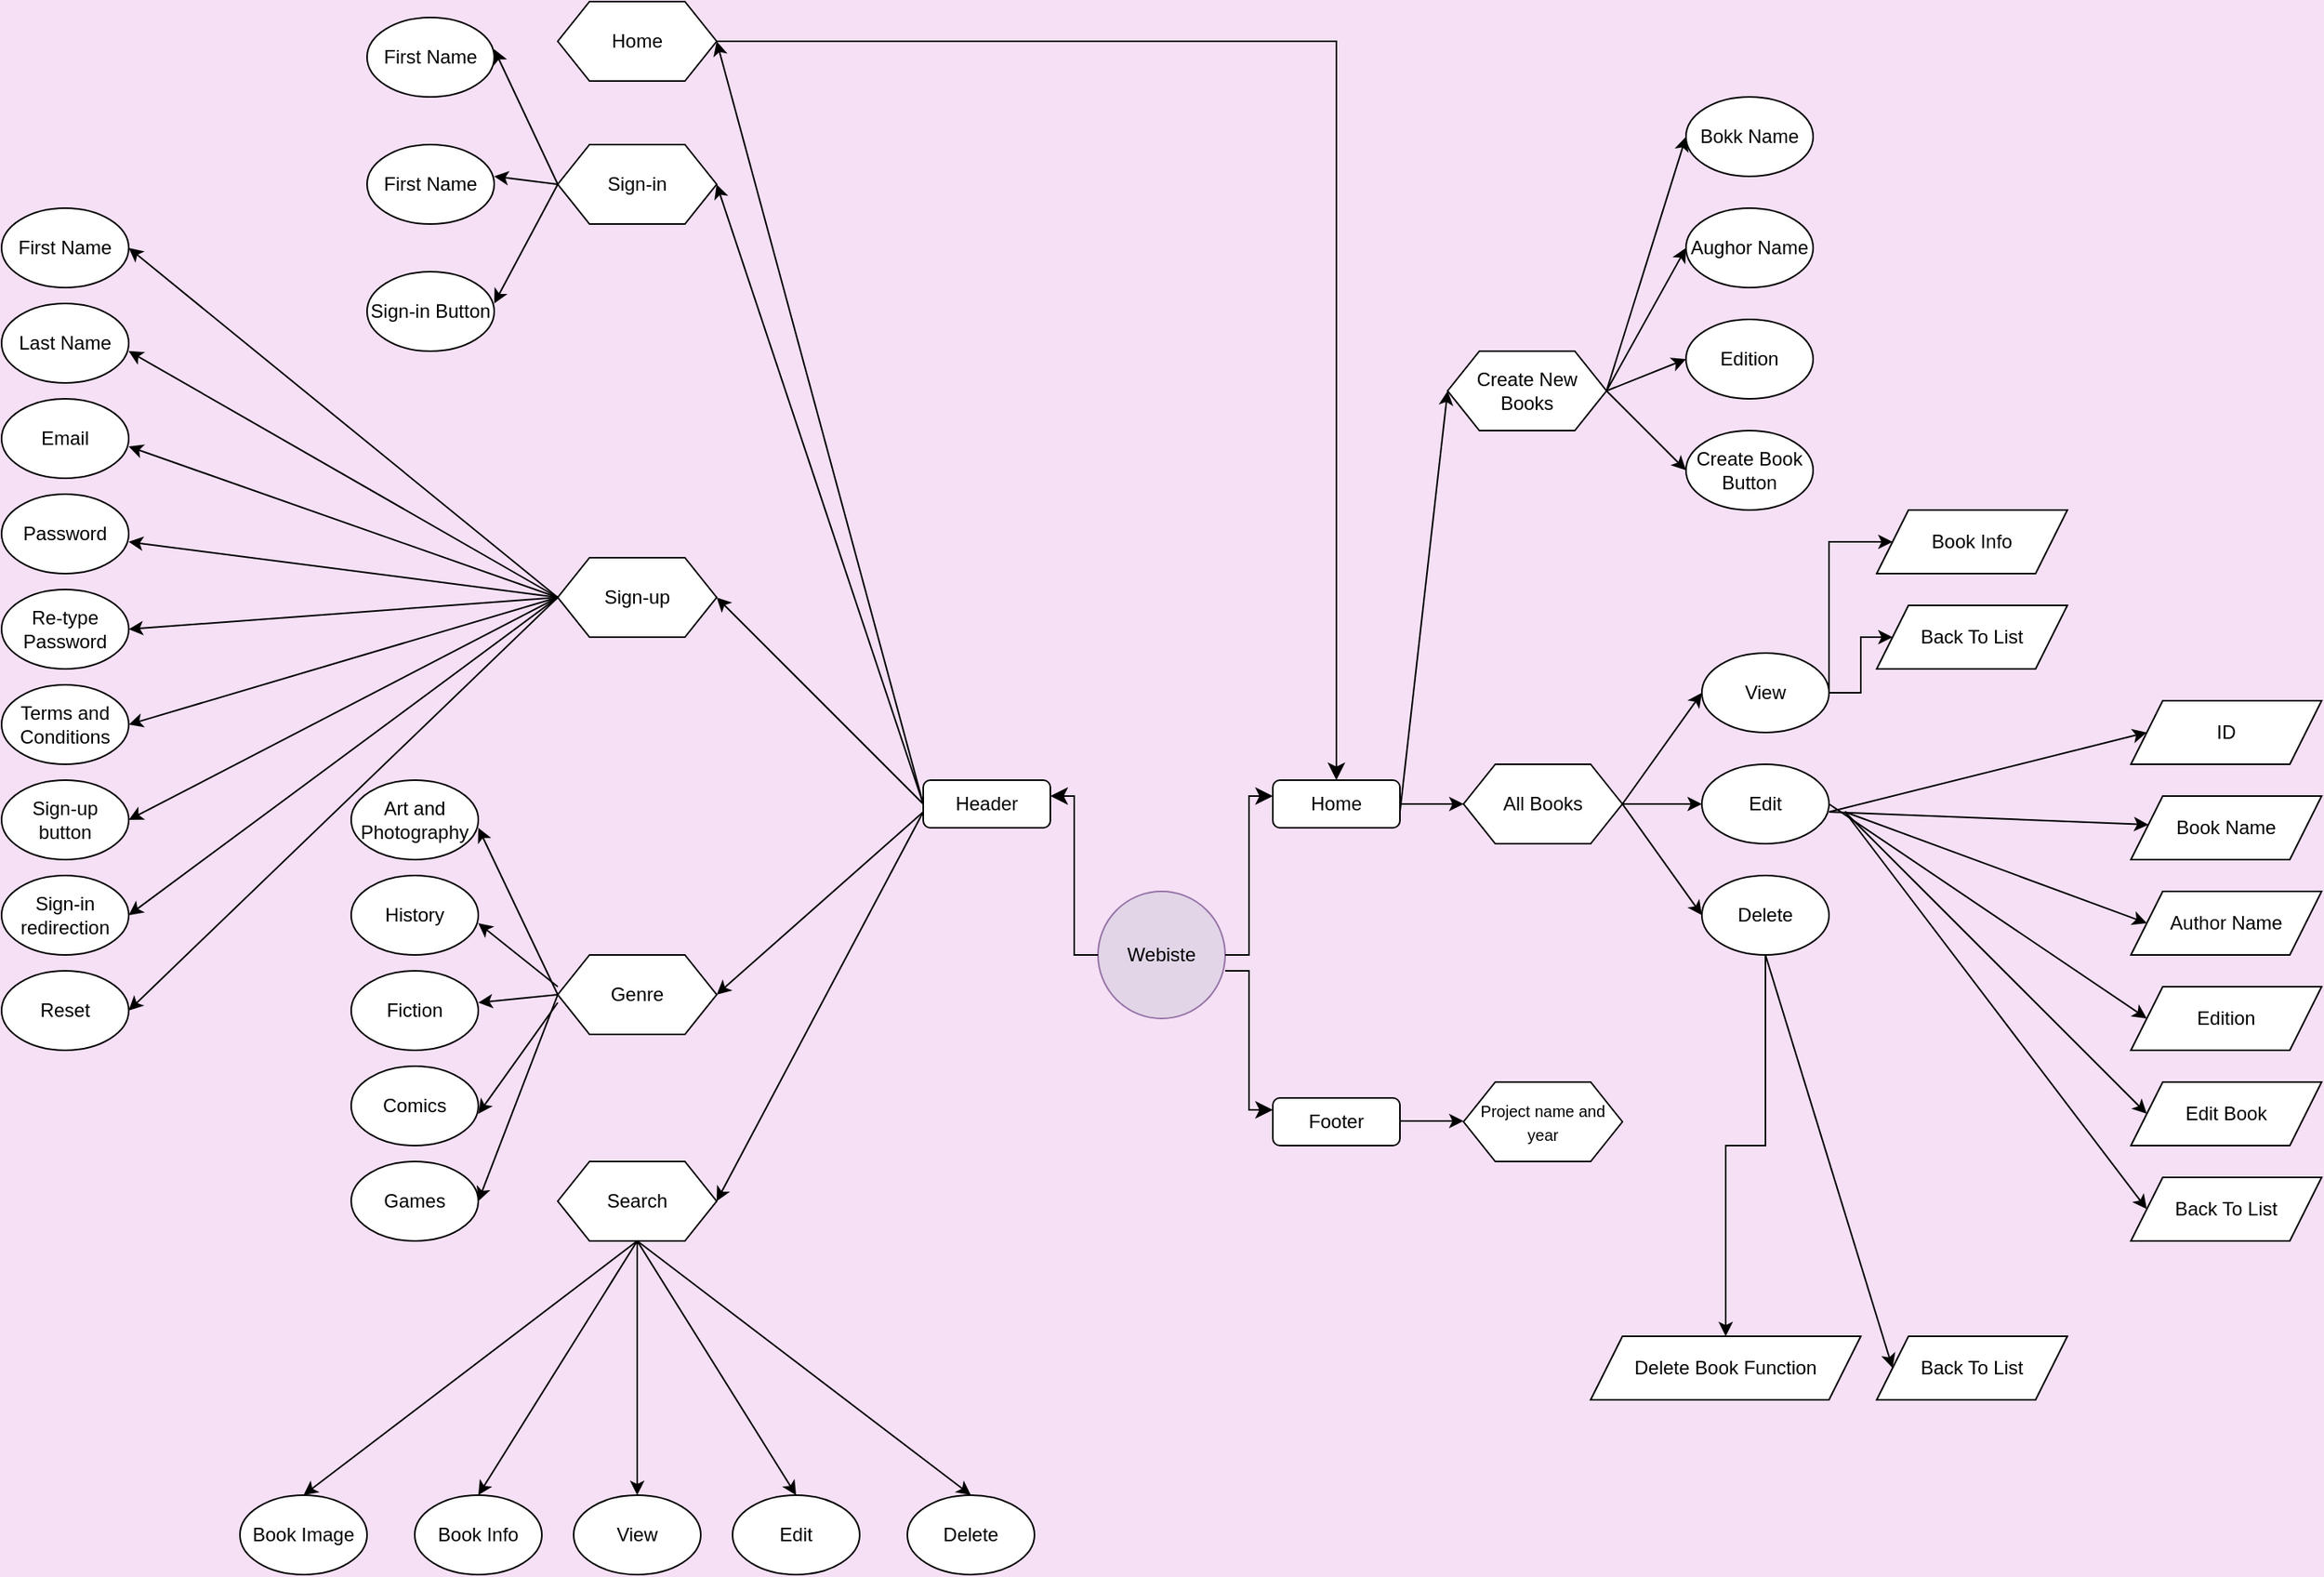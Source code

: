 <mxfile version="21.2.8" type="device">
  <diagram name="Page-1" id="mjo8pOZQO7tHGXH2JL3N">
    <mxGraphModel dx="2205" dy="2260" grid="1" gridSize="10" guides="1" tooltips="1" connect="1" arrows="1" fold="1" page="1" pageScale="1" pageWidth="1169" pageHeight="1654" background="#F5E0F5" math="0" shadow="0">
      <root>
        <mxCell id="0" />
        <mxCell id="1" parent="0" />
        <mxCell id="y39kKQjTk7_2rvZ30SJY-1" value="Webiste" style="ellipse;whiteSpace=wrap;html=1;aspect=fixed;fillColor=#e1d5e7;strokeColor=#9673a6;" parent="1" vertex="1">
          <mxGeometry x="500" y="270" width="80" height="80" as="geometry" />
        </mxCell>
        <mxCell id="y39kKQjTk7_2rvZ30SJY-2" value="Home" style="rounded=1;whiteSpace=wrap;html=1;" parent="1" vertex="1">
          <mxGeometry x="610" y="200" width="80" height="30" as="geometry" />
        </mxCell>
        <mxCell id="y39kKQjTk7_2rvZ30SJY-3" value="Header" style="rounded=1;whiteSpace=wrap;html=1;" parent="1" vertex="1">
          <mxGeometry x="390" y="200" width="80" height="30" as="geometry" />
        </mxCell>
        <mxCell id="y39kKQjTk7_2rvZ30SJY-4" value="Home" style="shape=hexagon;perimeter=hexagonPerimeter2;whiteSpace=wrap;html=1;fixedSize=1;" parent="1" vertex="1">
          <mxGeometry x="160" y="-290" width="100" height="50" as="geometry" />
        </mxCell>
        <mxCell id="y39kKQjTk7_2rvZ30SJY-5" value="Sign-up" style="shape=hexagon;perimeter=hexagonPerimeter2;whiteSpace=wrap;html=1;fixedSize=1;" parent="1" vertex="1">
          <mxGeometry x="160" y="60" width="100" height="50" as="geometry" />
        </mxCell>
        <mxCell id="y39kKQjTk7_2rvZ30SJY-6" value="Sign-in" style="shape=hexagon;perimeter=hexagonPerimeter2;whiteSpace=wrap;html=1;fixedSize=1;" parent="1" vertex="1">
          <mxGeometry x="160" y="-200" width="100" height="50" as="geometry" />
        </mxCell>
        <mxCell id="y39kKQjTk7_2rvZ30SJY-7" value="Genre" style="shape=hexagon;perimeter=hexagonPerimeter2;whiteSpace=wrap;html=1;fixedSize=1;" parent="1" vertex="1">
          <mxGeometry x="160" y="310" width="100" height="50" as="geometry" />
        </mxCell>
        <mxCell id="y39kKQjTk7_2rvZ30SJY-8" value="Art and Photography" style="ellipse;whiteSpace=wrap;html=1;" parent="1" vertex="1">
          <mxGeometry x="30" y="200" width="80" height="50" as="geometry" />
        </mxCell>
        <mxCell id="y39kKQjTk7_2rvZ30SJY-9" value="History" style="ellipse;whiteSpace=wrap;html=1;" parent="1" vertex="1">
          <mxGeometry x="30" y="260" width="80" height="50" as="geometry" />
        </mxCell>
        <mxCell id="y39kKQjTk7_2rvZ30SJY-10" value="Fiction" style="ellipse;whiteSpace=wrap;html=1;" parent="1" vertex="1">
          <mxGeometry x="30" y="320" width="80" height="50" as="geometry" />
        </mxCell>
        <mxCell id="y39kKQjTk7_2rvZ30SJY-11" value="Comics" style="ellipse;whiteSpace=wrap;html=1;" parent="1" vertex="1">
          <mxGeometry x="30" y="380" width="80" height="50" as="geometry" />
        </mxCell>
        <mxCell id="y39kKQjTk7_2rvZ30SJY-12" value="Games" style="ellipse;whiteSpace=wrap;html=1;" parent="1" vertex="1">
          <mxGeometry x="30" y="440" width="80" height="50" as="geometry" />
        </mxCell>
        <mxCell id="y39kKQjTk7_2rvZ30SJY-20" value="Search" style="shape=hexagon;perimeter=hexagonPerimeter2;whiteSpace=wrap;html=1;fixedSize=1;" parent="1" vertex="1">
          <mxGeometry x="160" y="440" width="100" height="50" as="geometry" />
        </mxCell>
        <mxCell id="y39kKQjTk7_2rvZ30SJY-21" value="" style="endArrow=classic;html=1;rounded=0;entryX=1;entryY=0.5;entryDx=0;entryDy=0;exitX=0;exitY=0.5;exitDx=0;exitDy=0;" parent="1" source="y39kKQjTk7_2rvZ30SJY-3" target="y39kKQjTk7_2rvZ30SJY-4" edge="1">
          <mxGeometry width="50" height="50" relative="1" as="geometry">
            <mxPoint x="390" y="200" as="sourcePoint" />
            <mxPoint x="340" y="120" as="targetPoint" />
          </mxGeometry>
        </mxCell>
        <mxCell id="y39kKQjTk7_2rvZ30SJY-22" value="" style="endArrow=classic;html=1;rounded=0;entryX=1;entryY=0.5;entryDx=0;entryDy=0;exitX=0;exitY=0.5;exitDx=0;exitDy=0;" parent="1" source="y39kKQjTk7_2rvZ30SJY-3" target="y39kKQjTk7_2rvZ30SJY-5" edge="1">
          <mxGeometry width="50" height="50" relative="1" as="geometry">
            <mxPoint x="360" y="260" as="sourcePoint" />
            <mxPoint x="410" y="210" as="targetPoint" />
          </mxGeometry>
        </mxCell>
        <mxCell id="y39kKQjTk7_2rvZ30SJY-23" value="" style="endArrow=classic;html=1;rounded=0;entryX=1;entryY=0.5;entryDx=0;entryDy=0;exitX=0;exitY=0.5;exitDx=0;exitDy=0;" parent="1" source="y39kKQjTk7_2rvZ30SJY-3" target="y39kKQjTk7_2rvZ30SJY-6" edge="1">
          <mxGeometry width="50" height="50" relative="1" as="geometry">
            <mxPoint x="360" y="260" as="sourcePoint" />
            <mxPoint x="410" y="210" as="targetPoint" />
          </mxGeometry>
        </mxCell>
        <mxCell id="y39kKQjTk7_2rvZ30SJY-24" value="" style="endArrow=classic;html=1;rounded=0;entryX=1;entryY=0.5;entryDx=0;entryDy=0;" parent="1" target="y39kKQjTk7_2rvZ30SJY-7" edge="1">
          <mxGeometry width="50" height="50" relative="1" as="geometry">
            <mxPoint x="390" y="220" as="sourcePoint" />
            <mxPoint x="410" y="210" as="targetPoint" />
          </mxGeometry>
        </mxCell>
        <mxCell id="y39kKQjTk7_2rvZ30SJY-25" value="" style="endArrow=classic;html=1;rounded=0;entryX=1;entryY=0.5;entryDx=0;entryDy=0;" parent="1" target="y39kKQjTk7_2rvZ30SJY-20" edge="1">
          <mxGeometry width="50" height="50" relative="1" as="geometry">
            <mxPoint x="390" y="220" as="sourcePoint" />
            <mxPoint x="410" y="210" as="targetPoint" />
          </mxGeometry>
        </mxCell>
        <mxCell id="y39kKQjTk7_2rvZ30SJY-27" value="" style="edgeStyle=elbowEdgeStyle;elbow=horizontal;endArrow=classic;html=1;curved=0;rounded=0;endSize=8;startSize=8;exitX=1;exitY=0.5;exitDx=0;exitDy=0;" parent="1" source="y39kKQjTk7_2rvZ30SJY-1" edge="1">
          <mxGeometry width="50" height="50" relative="1" as="geometry">
            <mxPoint x="560" y="260" as="sourcePoint" />
            <mxPoint x="610" y="210" as="targetPoint" />
          </mxGeometry>
        </mxCell>
        <mxCell id="y39kKQjTk7_2rvZ30SJY-28" value="" style="edgeStyle=elbowEdgeStyle;elbow=horizontal;endArrow=classic;html=1;curved=0;rounded=0;endSize=8;startSize=8;exitX=0;exitY=0.5;exitDx=0;exitDy=0;" parent="1" source="y39kKQjTk7_2rvZ30SJY-1" edge="1">
          <mxGeometry width="50" height="50" relative="1" as="geometry">
            <mxPoint x="430" y="310" as="sourcePoint" />
            <mxPoint x="470" y="210" as="targetPoint" />
          </mxGeometry>
        </mxCell>
        <mxCell id="y39kKQjTk7_2rvZ30SJY-29" value="All Books" style="shape=hexagon;perimeter=hexagonPerimeter2;whiteSpace=wrap;html=1;fixedSize=1;" parent="1" vertex="1">
          <mxGeometry x="730" y="190" width="100" height="50" as="geometry" />
        </mxCell>
        <mxCell id="y39kKQjTk7_2rvZ30SJY-108" style="edgeStyle=orthogonalEdgeStyle;rounded=0;orthogonalLoop=1;jettySize=auto;html=1;entryX=0;entryY=0.5;entryDx=0;entryDy=0;" parent="1" target="y39kKQjTk7_2rvZ30SJY-104" edge="1">
          <mxGeometry relative="1" as="geometry">
            <mxPoint x="960" y="145" as="sourcePoint" />
            <Array as="points">
              <mxPoint x="960" y="50" />
            </Array>
          </mxGeometry>
        </mxCell>
        <mxCell id="y39kKQjTk7_2rvZ30SJY-110" style="edgeStyle=orthogonalEdgeStyle;rounded=0;orthogonalLoop=1;jettySize=auto;html=1;entryX=0;entryY=0.5;entryDx=0;entryDy=0;" parent="1" source="y39kKQjTk7_2rvZ30SJY-30" target="y39kKQjTk7_2rvZ30SJY-105" edge="1">
          <mxGeometry relative="1" as="geometry" />
        </mxCell>
        <mxCell id="y39kKQjTk7_2rvZ30SJY-30" value="View" style="ellipse;whiteSpace=wrap;html=1;" parent="1" vertex="1">
          <mxGeometry x="880" y="120" width="80" height="50" as="geometry" />
        </mxCell>
        <mxCell id="y39kKQjTk7_2rvZ30SJY-132" style="edgeStyle=orthogonalEdgeStyle;rounded=0;orthogonalLoop=1;jettySize=auto;html=1;entryX=0.5;entryY=0;entryDx=0;entryDy=0;" parent="1" source="y39kKQjTk7_2rvZ30SJY-31" target="y39kKQjTk7_2rvZ30SJY-133" edge="1">
          <mxGeometry relative="1" as="geometry">
            <mxPoint x="920.0" y="530" as="targetPoint" />
          </mxGeometry>
        </mxCell>
        <mxCell id="y39kKQjTk7_2rvZ30SJY-31" value="Delete" style="ellipse;whiteSpace=wrap;html=1;" parent="1" vertex="1">
          <mxGeometry x="880" y="260" width="80" height="50" as="geometry" />
        </mxCell>
        <mxCell id="y39kKQjTk7_2rvZ30SJY-32" value="Edit" style="ellipse;whiteSpace=wrap;html=1;" parent="1" vertex="1">
          <mxGeometry x="880" y="190" width="80" height="50" as="geometry" />
        </mxCell>
        <mxCell id="y39kKQjTk7_2rvZ30SJY-33" value="" style="endArrow=classic;html=1;rounded=0;exitX=1;exitY=0.5;exitDx=0;exitDy=0;entryX=0;entryY=0.5;entryDx=0;entryDy=0;" parent="1" source="y39kKQjTk7_2rvZ30SJY-2" target="y39kKQjTk7_2rvZ30SJY-29" edge="1">
          <mxGeometry width="50" height="50" relative="1" as="geometry">
            <mxPoint x="660" y="260" as="sourcePoint" />
            <mxPoint x="710" y="210" as="targetPoint" />
          </mxGeometry>
        </mxCell>
        <mxCell id="y39kKQjTk7_2rvZ30SJY-37" value="Footer" style="rounded=1;whiteSpace=wrap;html=1;" parent="1" vertex="1">
          <mxGeometry x="610" y="400" width="80" height="30" as="geometry" />
        </mxCell>
        <mxCell id="y39kKQjTk7_2rvZ30SJY-38" value="" style="edgeStyle=elbowEdgeStyle;elbow=horizontal;endArrow=classic;html=1;curved=0;rounded=0;endSize=8;startSize=8;entryX=0;entryY=0.25;entryDx=0;entryDy=0;" parent="1" target="y39kKQjTk7_2rvZ30SJY-37" edge="1">
          <mxGeometry width="50" height="50" relative="1" as="geometry">
            <mxPoint x="580" y="320" as="sourcePoint" />
            <mxPoint x="630" y="270" as="targetPoint" />
          </mxGeometry>
        </mxCell>
        <mxCell id="y39kKQjTk7_2rvZ30SJY-39" value="&lt;font style=&quot;font-size: 10px;&quot;&gt;Project name and year&lt;/font&gt;" style="shape=hexagon;perimeter=hexagonPerimeter2;whiteSpace=wrap;html=1;fixedSize=1;" parent="1" vertex="1">
          <mxGeometry x="730" y="390" width="100" height="50" as="geometry" />
        </mxCell>
        <mxCell id="y39kKQjTk7_2rvZ30SJY-40" value="" style="endArrow=classic;html=1;rounded=0;exitX=1;exitY=0.5;exitDx=0;exitDy=0;entryX=0;entryY=0.5;entryDx=0;entryDy=0;" parent="1" edge="1">
          <mxGeometry width="50" height="50" relative="1" as="geometry">
            <mxPoint x="690" y="414.5" as="sourcePoint" />
            <mxPoint x="730" y="414.5" as="targetPoint" />
          </mxGeometry>
        </mxCell>
        <mxCell id="y39kKQjTk7_2rvZ30SJY-41" value="Email" style="ellipse;whiteSpace=wrap;html=1;" parent="1" vertex="1">
          <mxGeometry x="-190" y="-40" width="80" height="50" as="geometry" />
        </mxCell>
        <mxCell id="y39kKQjTk7_2rvZ30SJY-42" value="Password" style="ellipse;whiteSpace=wrap;html=1;" parent="1" vertex="1">
          <mxGeometry x="-190" y="20" width="80" height="50" as="geometry" />
        </mxCell>
        <mxCell id="y39kKQjTk7_2rvZ30SJY-43" value="Re-type Password" style="ellipse;whiteSpace=wrap;html=1;" parent="1" vertex="1">
          <mxGeometry x="-190" y="80" width="80" height="50" as="geometry" />
        </mxCell>
        <mxCell id="y39kKQjTk7_2rvZ30SJY-44" value="Terms and Conditions" style="ellipse;whiteSpace=wrap;html=1;" parent="1" vertex="1">
          <mxGeometry x="-190" y="140" width="80" height="50" as="geometry" />
        </mxCell>
        <mxCell id="y39kKQjTk7_2rvZ30SJY-45" value="Sign-up button" style="ellipse;whiteSpace=wrap;html=1;" parent="1" vertex="1">
          <mxGeometry x="-190" y="200" width="80" height="50" as="geometry" />
        </mxCell>
        <mxCell id="y39kKQjTk7_2rvZ30SJY-46" value="Sign-in redirection" style="ellipse;whiteSpace=wrap;html=1;" parent="1" vertex="1">
          <mxGeometry x="-190" y="260" width="80" height="50" as="geometry" />
        </mxCell>
        <mxCell id="y39kKQjTk7_2rvZ30SJY-47" value="Last Name" style="ellipse;whiteSpace=wrap;html=1;" parent="1" vertex="1">
          <mxGeometry x="-190" y="-100" width="80" height="50" as="geometry" />
        </mxCell>
        <mxCell id="y39kKQjTk7_2rvZ30SJY-48" value="First Name" style="ellipse;whiteSpace=wrap;html=1;" parent="1" vertex="1">
          <mxGeometry x="-190" y="-160" width="80" height="50" as="geometry" />
        </mxCell>
        <mxCell id="y39kKQjTk7_2rvZ30SJY-49" value="Reset" style="ellipse;whiteSpace=wrap;html=1;" parent="1" vertex="1">
          <mxGeometry x="-190" y="320" width="80" height="50" as="geometry" />
        </mxCell>
        <mxCell id="y39kKQjTk7_2rvZ30SJY-51" value="" style="edgeStyle=segmentEdgeStyle;endArrow=classic;html=1;curved=0;rounded=0;endSize=8;startSize=8;entryX=0.5;entryY=0;entryDx=0;entryDy=0;exitX=1;exitY=0.5;exitDx=0;exitDy=0;" parent="1" source="y39kKQjTk7_2rvZ30SJY-4" target="y39kKQjTk7_2rvZ30SJY-2" edge="1">
          <mxGeometry width="50" height="50" relative="1" as="geometry">
            <mxPoint x="290" y="-265" as="sourcePoint" />
            <mxPoint x="470" y="80" as="targetPoint" />
          </mxGeometry>
        </mxCell>
        <mxCell id="y39kKQjTk7_2rvZ30SJY-52" value="First Name" style="ellipse;whiteSpace=wrap;html=1;" parent="1" vertex="1">
          <mxGeometry x="40" y="-280" width="80" height="50" as="geometry" />
        </mxCell>
        <mxCell id="y39kKQjTk7_2rvZ30SJY-53" value="First Name" style="ellipse;whiteSpace=wrap;html=1;" parent="1" vertex="1">
          <mxGeometry x="40" y="-200" width="80" height="50" as="geometry" />
        </mxCell>
        <mxCell id="y39kKQjTk7_2rvZ30SJY-54" value="Sign-in Button" style="ellipse;whiteSpace=wrap;html=1;" parent="1" vertex="1">
          <mxGeometry x="40" y="-120" width="80" height="50" as="geometry" />
        </mxCell>
        <mxCell id="y39kKQjTk7_2rvZ30SJY-55" value="" style="endArrow=classic;html=1;rounded=0;exitX=0;exitY=0.5;exitDx=0;exitDy=0;" parent="1" source="y39kKQjTk7_2rvZ30SJY-6" edge="1">
          <mxGeometry width="50" height="50" relative="1" as="geometry">
            <mxPoint x="200" y="-210" as="sourcePoint" />
            <mxPoint x="120" y="-260" as="targetPoint" />
          </mxGeometry>
        </mxCell>
        <mxCell id="y39kKQjTk7_2rvZ30SJY-57" value="" style="endArrow=classic;html=1;rounded=0;exitX=0;exitY=0.5;exitDx=0;exitDy=0;" parent="1" source="y39kKQjTk7_2rvZ30SJY-6" edge="1">
          <mxGeometry width="50" height="50" relative="1" as="geometry">
            <mxPoint x="220" y="-110" as="sourcePoint" />
            <mxPoint x="120" y="-180" as="targetPoint" />
          </mxGeometry>
        </mxCell>
        <mxCell id="y39kKQjTk7_2rvZ30SJY-58" value="" style="endArrow=classic;html=1;rounded=0;exitX=0;exitY=0.5;exitDx=0;exitDy=0;" parent="1" source="y39kKQjTk7_2rvZ30SJY-6" edge="1">
          <mxGeometry width="50" height="50" relative="1" as="geometry">
            <mxPoint x="190" y="-40" as="sourcePoint" />
            <mxPoint x="120" y="-100" as="targetPoint" />
          </mxGeometry>
        </mxCell>
        <mxCell id="y39kKQjTk7_2rvZ30SJY-59" value="" style="endArrow=classic;html=1;rounded=0;exitX=0;exitY=0.5;exitDx=0;exitDy=0;" parent="1" source="y39kKQjTk7_2rvZ30SJY-7" edge="1">
          <mxGeometry width="50" height="50" relative="1" as="geometry">
            <mxPoint x="310" y="290" as="sourcePoint" />
            <mxPoint x="110" y="230" as="targetPoint" />
          </mxGeometry>
        </mxCell>
        <mxCell id="y39kKQjTk7_2rvZ30SJY-60" value="" style="endArrow=classic;html=1;rounded=0;" parent="1" edge="1">
          <mxGeometry width="50" height="50" relative="1" as="geometry">
            <mxPoint x="160" y="330" as="sourcePoint" />
            <mxPoint x="110" y="290" as="targetPoint" />
          </mxGeometry>
        </mxCell>
        <mxCell id="y39kKQjTk7_2rvZ30SJY-61" value="" style="endArrow=classic;html=1;rounded=0;exitX=0;exitY=0.5;exitDx=0;exitDy=0;" parent="1" source="y39kKQjTk7_2rvZ30SJY-7" edge="1">
          <mxGeometry width="50" height="50" relative="1" as="geometry">
            <mxPoint x="180" y="390" as="sourcePoint" />
            <mxPoint x="110" y="340" as="targetPoint" />
          </mxGeometry>
        </mxCell>
        <mxCell id="y39kKQjTk7_2rvZ30SJY-62" value="" style="endArrow=classic;html=1;rounded=0;" parent="1" edge="1">
          <mxGeometry width="50" height="50" relative="1" as="geometry">
            <mxPoint x="160" y="340" as="sourcePoint" />
            <mxPoint x="110" y="410" as="targetPoint" />
          </mxGeometry>
        </mxCell>
        <mxCell id="y39kKQjTk7_2rvZ30SJY-63" value="" style="endArrow=classic;html=1;rounded=0;entryX=1;entryY=0.5;entryDx=0;entryDy=0;exitX=0;exitY=0.5;exitDx=0;exitDy=0;" parent="1" source="y39kKQjTk7_2rvZ30SJY-7" target="y39kKQjTk7_2rvZ30SJY-12" edge="1">
          <mxGeometry width="50" height="50" relative="1" as="geometry">
            <mxPoint x="160" y="320" as="sourcePoint" />
            <mxPoint x="110" y="480" as="targetPoint" />
          </mxGeometry>
        </mxCell>
        <mxCell id="y39kKQjTk7_2rvZ30SJY-64" value="" style="endArrow=classic;html=1;rounded=0;exitX=0;exitY=0.5;exitDx=0;exitDy=0;entryX=1;entryY=0.5;entryDx=0;entryDy=0;" parent="1" source="y39kKQjTk7_2rvZ30SJY-5" target="y39kKQjTk7_2rvZ30SJY-48" edge="1">
          <mxGeometry width="50" height="50" relative="1" as="geometry">
            <mxPoint x="-20" y="-90" as="sourcePoint" />
            <mxPoint x="-100" y="-130" as="targetPoint" />
          </mxGeometry>
        </mxCell>
        <mxCell id="y39kKQjTk7_2rvZ30SJY-65" value="" style="endArrow=classic;html=1;rounded=0;exitX=0;exitY=0.5;exitDx=0;exitDy=0;" parent="1" source="y39kKQjTk7_2rvZ30SJY-5" edge="1">
          <mxGeometry width="50" height="50" relative="1" as="geometry">
            <mxPoint x="-10" y="100" as="sourcePoint" />
            <mxPoint x="-110" y="-70" as="targetPoint" />
          </mxGeometry>
        </mxCell>
        <mxCell id="y39kKQjTk7_2rvZ30SJY-66" value="" style="endArrow=classic;html=1;rounded=0;exitX=0;exitY=0.5;exitDx=0;exitDy=0;" parent="1" source="y39kKQjTk7_2rvZ30SJY-5" edge="1">
          <mxGeometry width="50" height="50" relative="1" as="geometry">
            <mxPoint x="150" y="-50" as="sourcePoint" />
            <mxPoint x="-110" y="-10" as="targetPoint" />
          </mxGeometry>
        </mxCell>
        <mxCell id="y39kKQjTk7_2rvZ30SJY-67" value="" style="endArrow=classic;html=1;rounded=0;exitX=0;exitY=0.5;exitDx=0;exitDy=0;" parent="1" source="y39kKQjTk7_2rvZ30SJY-5" edge="1">
          <mxGeometry width="50" height="50" relative="1" as="geometry">
            <mxPoint x="50" y="80" as="sourcePoint" />
            <mxPoint x="-110" y="50" as="targetPoint" />
          </mxGeometry>
        </mxCell>
        <mxCell id="y39kKQjTk7_2rvZ30SJY-68" value="" style="endArrow=classic;html=1;rounded=0;entryX=1;entryY=0.5;entryDx=0;entryDy=0;exitX=0;exitY=0.5;exitDx=0;exitDy=0;" parent="1" source="y39kKQjTk7_2rvZ30SJY-5" target="y39kKQjTk7_2rvZ30SJY-43" edge="1">
          <mxGeometry width="50" height="50" relative="1" as="geometry">
            <mxPoint x="50" y="90" as="sourcePoint" />
            <mxPoint x="470" y="80" as="targetPoint" />
          </mxGeometry>
        </mxCell>
        <mxCell id="y39kKQjTk7_2rvZ30SJY-70" value="" style="endArrow=classic;html=1;rounded=0;entryX=1;entryY=0.5;entryDx=0;entryDy=0;exitX=0;exitY=0.5;exitDx=0;exitDy=0;" parent="1" source="y39kKQjTk7_2rvZ30SJY-5" target="y39kKQjTk7_2rvZ30SJY-45" edge="1">
          <mxGeometry width="50" height="50" relative="1" as="geometry">
            <mxPoint x="-10" y="100" as="sourcePoint" />
            <mxPoint x="470" y="80" as="targetPoint" />
          </mxGeometry>
        </mxCell>
        <mxCell id="y39kKQjTk7_2rvZ30SJY-71" value="" style="endArrow=classic;html=1;rounded=0;entryX=1;entryY=0.5;entryDx=0;entryDy=0;exitX=0;exitY=0.5;exitDx=0;exitDy=0;" parent="1" source="y39kKQjTk7_2rvZ30SJY-5" target="y39kKQjTk7_2rvZ30SJY-46" edge="1">
          <mxGeometry width="50" height="50" relative="1" as="geometry">
            <mxPoint x="-10" y="100" as="sourcePoint" />
            <mxPoint x="470" y="80" as="targetPoint" />
          </mxGeometry>
        </mxCell>
        <mxCell id="y39kKQjTk7_2rvZ30SJY-72" value="" style="endArrow=classic;html=1;rounded=0;entryX=1;entryY=0.5;entryDx=0;entryDy=0;exitX=0;exitY=0.5;exitDx=0;exitDy=0;" parent="1" source="y39kKQjTk7_2rvZ30SJY-5" target="y39kKQjTk7_2rvZ30SJY-49" edge="1">
          <mxGeometry width="50" height="50" relative="1" as="geometry">
            <mxPoint x="420" y="130" as="sourcePoint" />
            <mxPoint x="470" y="80" as="targetPoint" />
          </mxGeometry>
        </mxCell>
        <mxCell id="y39kKQjTk7_2rvZ30SJY-73" value="" style="endArrow=classic;html=1;rounded=0;entryX=0;entryY=0.5;entryDx=0;entryDy=0;exitX=1;exitY=0.5;exitDx=0;exitDy=0;" parent="1" source="y39kKQjTk7_2rvZ30SJY-29" target="y39kKQjTk7_2rvZ30SJY-30" edge="1">
          <mxGeometry width="50" height="50" relative="1" as="geometry">
            <mxPoint x="420" y="130" as="sourcePoint" />
            <mxPoint x="470" y="80" as="targetPoint" />
          </mxGeometry>
        </mxCell>
        <mxCell id="y39kKQjTk7_2rvZ30SJY-74" value="" style="endArrow=classic;html=1;rounded=0;exitX=1;exitY=0.5;exitDx=0;exitDy=0;" parent="1" source="y39kKQjTk7_2rvZ30SJY-29" target="y39kKQjTk7_2rvZ30SJY-32" edge="1">
          <mxGeometry width="50" height="50" relative="1" as="geometry">
            <mxPoint x="420" y="130" as="sourcePoint" />
            <mxPoint x="470" y="80" as="targetPoint" />
          </mxGeometry>
        </mxCell>
        <mxCell id="y39kKQjTk7_2rvZ30SJY-75" value="" style="endArrow=classic;html=1;rounded=0;entryX=0;entryY=0.5;entryDx=0;entryDy=0;exitX=1;exitY=0.5;exitDx=0;exitDy=0;" parent="1" source="y39kKQjTk7_2rvZ30SJY-29" target="y39kKQjTk7_2rvZ30SJY-31" edge="1">
          <mxGeometry width="50" height="50" relative="1" as="geometry">
            <mxPoint x="420" y="130" as="sourcePoint" />
            <mxPoint x="470" y="80" as="targetPoint" />
          </mxGeometry>
        </mxCell>
        <mxCell id="y39kKQjTk7_2rvZ30SJY-76" value="Delete" style="ellipse;whiteSpace=wrap;html=1;" parent="1" vertex="1">
          <mxGeometry x="380" y="650" width="80" height="50" as="geometry" />
        </mxCell>
        <mxCell id="y39kKQjTk7_2rvZ30SJY-77" value="Edit" style="ellipse;whiteSpace=wrap;html=1;" parent="1" vertex="1">
          <mxGeometry x="270" y="650" width="80" height="50" as="geometry" />
        </mxCell>
        <mxCell id="y39kKQjTk7_2rvZ30SJY-78" value="View" style="ellipse;whiteSpace=wrap;html=1;" parent="1" vertex="1">
          <mxGeometry x="170" y="650" width="80" height="50" as="geometry" />
        </mxCell>
        <mxCell id="y39kKQjTk7_2rvZ30SJY-79" value="Book Info" style="ellipse;whiteSpace=wrap;html=1;" parent="1" vertex="1">
          <mxGeometry x="70" y="650" width="80" height="50" as="geometry" />
        </mxCell>
        <mxCell id="y39kKQjTk7_2rvZ30SJY-80" value="Book Image" style="ellipse;whiteSpace=wrap;html=1;" parent="1" vertex="1">
          <mxGeometry x="-40" y="650" width="80" height="50" as="geometry" />
        </mxCell>
        <mxCell id="y39kKQjTk7_2rvZ30SJY-84" value="" style="endArrow=classic;html=1;rounded=0;exitX=0.5;exitY=1;exitDx=0;exitDy=0;entryX=0.5;entryY=0;entryDx=0;entryDy=0;" parent="1" source="y39kKQjTk7_2rvZ30SJY-20" target="y39kKQjTk7_2rvZ30SJY-76" edge="1">
          <mxGeometry width="50" height="50" relative="1" as="geometry">
            <mxPoint x="420" y="700" as="sourcePoint" />
            <mxPoint x="470" y="650" as="targetPoint" />
          </mxGeometry>
        </mxCell>
        <mxCell id="y39kKQjTk7_2rvZ30SJY-85" value="" style="endArrow=classic;html=1;rounded=0;entryX=0.5;entryY=0;entryDx=0;entryDy=0;" parent="1" target="y39kKQjTk7_2rvZ30SJY-77" edge="1">
          <mxGeometry width="50" height="50" relative="1" as="geometry">
            <mxPoint x="210" y="490" as="sourcePoint" />
            <mxPoint x="470" y="650" as="targetPoint" />
          </mxGeometry>
        </mxCell>
        <mxCell id="y39kKQjTk7_2rvZ30SJY-86" value="" style="endArrow=classic;html=1;rounded=0;entryX=0.5;entryY=0;entryDx=0;entryDy=0;" parent="1" target="y39kKQjTk7_2rvZ30SJY-78" edge="1">
          <mxGeometry width="50" height="50" relative="1" as="geometry">
            <mxPoint x="210" y="490" as="sourcePoint" />
            <mxPoint x="470" y="650" as="targetPoint" />
          </mxGeometry>
        </mxCell>
        <mxCell id="y39kKQjTk7_2rvZ30SJY-87" value="" style="endArrow=classic;html=1;rounded=0;exitX=0.5;exitY=1;exitDx=0;exitDy=0;entryX=0.5;entryY=0;entryDx=0;entryDy=0;" parent="1" source="y39kKQjTk7_2rvZ30SJY-20" target="y39kKQjTk7_2rvZ30SJY-79" edge="1">
          <mxGeometry width="50" height="50" relative="1" as="geometry">
            <mxPoint x="420" y="700" as="sourcePoint" />
            <mxPoint x="470" y="650" as="targetPoint" />
          </mxGeometry>
        </mxCell>
        <mxCell id="y39kKQjTk7_2rvZ30SJY-88" value="" style="endArrow=classic;html=1;rounded=0;entryX=0.5;entryY=0;entryDx=0;entryDy=0;" parent="1" target="y39kKQjTk7_2rvZ30SJY-80" edge="1">
          <mxGeometry width="50" height="50" relative="1" as="geometry">
            <mxPoint x="210" y="490" as="sourcePoint" />
            <mxPoint x="470" y="650" as="targetPoint" />
          </mxGeometry>
        </mxCell>
        <mxCell id="y39kKQjTk7_2rvZ30SJY-89" value="" style="endArrow=classic;html=1;rounded=0;entryX=1;entryY=0.5;entryDx=0;entryDy=0;" parent="1" target="y39kKQjTk7_2rvZ30SJY-44" edge="1">
          <mxGeometry width="50" height="50" relative="1" as="geometry">
            <mxPoint x="160" y="85" as="sourcePoint" />
            <mxPoint x="420" y="60" as="targetPoint" />
          </mxGeometry>
        </mxCell>
        <mxCell id="y39kKQjTk7_2rvZ30SJY-92" value="Create New Books" style="shape=hexagon;perimeter=hexagonPerimeter2;whiteSpace=wrap;html=1;fixedSize=1;" parent="1" vertex="1">
          <mxGeometry x="720" y="-70" width="100" height="50" as="geometry" />
        </mxCell>
        <mxCell id="y39kKQjTk7_2rvZ30SJY-93" value="" style="endArrow=classic;html=1;rounded=0;entryX=0;entryY=0.5;entryDx=0;entryDy=0;" parent="1" target="y39kKQjTk7_2rvZ30SJY-92" edge="1">
          <mxGeometry width="50" height="50" relative="1" as="geometry">
            <mxPoint x="690" y="220" as="sourcePoint" />
            <mxPoint x="740" y="160" as="targetPoint" />
          </mxGeometry>
        </mxCell>
        <mxCell id="y39kKQjTk7_2rvZ30SJY-95" value="" style="endArrow=classic;html=1;rounded=0;exitX=1;exitY=0.5;exitDx=0;exitDy=0;entryX=0;entryY=0.5;entryDx=0;entryDy=0;" parent="1" source="y39kKQjTk7_2rvZ30SJY-92" target="y39kKQjTk7_2rvZ30SJY-101" edge="1">
          <mxGeometry width="50" height="50" relative="1" as="geometry">
            <mxPoint x="820" y="-40" as="sourcePoint" />
            <mxPoint x="870" y="-90" as="targetPoint" />
          </mxGeometry>
        </mxCell>
        <mxCell id="y39kKQjTk7_2rvZ30SJY-96" value="" style="endArrow=classic;html=1;rounded=0;exitX=1;exitY=0.5;exitDx=0;exitDy=0;entryX=0;entryY=0.5;entryDx=0;entryDy=0;" parent="1" source="y39kKQjTk7_2rvZ30SJY-92" target="y39kKQjTk7_2rvZ30SJY-98" edge="1">
          <mxGeometry width="50" height="50" relative="1" as="geometry">
            <mxPoint x="860" y="-10" as="sourcePoint" />
            <mxPoint x="880" y="-30" as="targetPoint" />
          </mxGeometry>
        </mxCell>
        <mxCell id="y39kKQjTk7_2rvZ30SJY-97" value="" style="endArrow=classic;html=1;rounded=0;exitX=1;exitY=0.5;exitDx=0;exitDy=0;entryX=0;entryY=0.5;entryDx=0;entryDy=0;" parent="1" source="y39kKQjTk7_2rvZ30SJY-92" target="y39kKQjTk7_2rvZ30SJY-99" edge="1">
          <mxGeometry width="50" height="50" relative="1" as="geometry">
            <mxPoint x="830" y="-10" as="sourcePoint" />
            <mxPoint x="880" y="20" as="targetPoint" />
          </mxGeometry>
        </mxCell>
        <mxCell id="y39kKQjTk7_2rvZ30SJY-98" value="Aughor Name" style="ellipse;whiteSpace=wrap;html=1;" parent="1" vertex="1">
          <mxGeometry x="870" y="-160" width="80" height="50" as="geometry" />
        </mxCell>
        <mxCell id="y39kKQjTk7_2rvZ30SJY-99" value="Edition" style="ellipse;whiteSpace=wrap;html=1;" parent="1" vertex="1">
          <mxGeometry x="870" y="-90" width="80" height="50" as="geometry" />
        </mxCell>
        <mxCell id="y39kKQjTk7_2rvZ30SJY-100" value="Create Book Button" style="ellipse;whiteSpace=wrap;html=1;" parent="1" vertex="1">
          <mxGeometry x="870" y="-20" width="80" height="50" as="geometry" />
        </mxCell>
        <mxCell id="y39kKQjTk7_2rvZ30SJY-101" value="Bokk Name" style="ellipse;whiteSpace=wrap;html=1;" parent="1" vertex="1">
          <mxGeometry x="870" y="-230" width="80" height="50" as="geometry" />
        </mxCell>
        <mxCell id="y39kKQjTk7_2rvZ30SJY-102" value="" style="endArrow=classic;html=1;rounded=0;entryX=0;entryY=0.5;entryDx=0;entryDy=0;exitX=1;exitY=0.5;exitDx=0;exitDy=0;" parent="1" source="y39kKQjTk7_2rvZ30SJY-92" target="y39kKQjTk7_2rvZ30SJY-100" edge="1">
          <mxGeometry width="50" height="50" relative="1" as="geometry">
            <mxPoint x="500" y="60" as="sourcePoint" />
            <mxPoint x="550" y="10" as="targetPoint" />
          </mxGeometry>
        </mxCell>
        <mxCell id="y39kKQjTk7_2rvZ30SJY-104" value="Book Info" style="shape=parallelogram;perimeter=parallelogramPerimeter;whiteSpace=wrap;html=1;fixedSize=1;" parent="1" vertex="1">
          <mxGeometry x="990" y="30" width="120" height="40" as="geometry" />
        </mxCell>
        <mxCell id="y39kKQjTk7_2rvZ30SJY-105" value="Back To List" style="shape=parallelogram;perimeter=parallelogramPerimeter;whiteSpace=wrap;html=1;fixedSize=1;" parent="1" vertex="1">
          <mxGeometry x="990" y="90" width="120" height="40" as="geometry" />
        </mxCell>
        <mxCell id="y39kKQjTk7_2rvZ30SJY-111" value="Edition" style="shape=parallelogram;perimeter=parallelogramPerimeter;whiteSpace=wrap;html=1;fixedSize=1;" parent="1" vertex="1">
          <mxGeometry x="1150" y="330" width="120" height="40" as="geometry" />
        </mxCell>
        <mxCell id="y39kKQjTk7_2rvZ30SJY-112" value="Author Name" style="shape=parallelogram;perimeter=parallelogramPerimeter;whiteSpace=wrap;html=1;fixedSize=1;" parent="1" vertex="1">
          <mxGeometry x="1150" y="270" width="120" height="40" as="geometry" />
        </mxCell>
        <mxCell id="y39kKQjTk7_2rvZ30SJY-113" value="Book Name" style="shape=parallelogram;perimeter=parallelogramPerimeter;whiteSpace=wrap;html=1;fixedSize=1;" parent="1" vertex="1">
          <mxGeometry x="1150" y="210" width="120" height="40" as="geometry" />
        </mxCell>
        <mxCell id="y39kKQjTk7_2rvZ30SJY-114" value="Edit Book" style="shape=parallelogram;perimeter=parallelogramPerimeter;whiteSpace=wrap;html=1;fixedSize=1;" parent="1" vertex="1">
          <mxGeometry x="1150" y="390" width="120" height="40" as="geometry" />
        </mxCell>
        <mxCell id="y39kKQjTk7_2rvZ30SJY-115" value="ID" style="shape=parallelogram;perimeter=parallelogramPerimeter;whiteSpace=wrap;html=1;fixedSize=1;" parent="1" vertex="1">
          <mxGeometry x="1150" y="150" width="120" height="40" as="geometry" />
        </mxCell>
        <mxCell id="y39kKQjTk7_2rvZ30SJY-116" value="Back To List" style="shape=parallelogram;perimeter=parallelogramPerimeter;whiteSpace=wrap;html=1;fixedSize=1;" parent="1" vertex="1">
          <mxGeometry x="1150" y="450" width="120" height="40" as="geometry" />
        </mxCell>
        <mxCell id="y39kKQjTk7_2rvZ30SJY-122" value="" style="endArrow=classic;html=1;rounded=0;entryX=0;entryY=0.5;entryDx=0;entryDy=0;" parent="1" target="y39kKQjTk7_2rvZ30SJY-115" edge="1">
          <mxGeometry width="50" height="50" relative="1" as="geometry">
            <mxPoint x="960" y="220" as="sourcePoint" />
            <mxPoint x="1010" y="170" as="targetPoint" />
          </mxGeometry>
        </mxCell>
        <mxCell id="y39kKQjTk7_2rvZ30SJY-123" value="" style="endArrow=classic;html=1;rounded=0;" parent="1" target="y39kKQjTk7_2rvZ30SJY-113" edge="1">
          <mxGeometry width="50" height="50" relative="1" as="geometry">
            <mxPoint x="960" y="220" as="sourcePoint" />
            <mxPoint x="1010" y="170" as="targetPoint" />
          </mxGeometry>
        </mxCell>
        <mxCell id="y39kKQjTk7_2rvZ30SJY-124" value="" style="endArrow=classic;html=1;rounded=0;entryX=0;entryY=0.5;entryDx=0;entryDy=0;" parent="1" target="y39kKQjTk7_2rvZ30SJY-112" edge="1">
          <mxGeometry width="50" height="50" relative="1" as="geometry">
            <mxPoint x="970" y="220" as="sourcePoint" />
            <mxPoint x="540" y="140" as="targetPoint" />
          </mxGeometry>
        </mxCell>
        <mxCell id="y39kKQjTk7_2rvZ30SJY-125" value="" style="endArrow=classic;html=1;rounded=0;exitX=1;exitY=0.5;exitDx=0;exitDy=0;" parent="1" source="y39kKQjTk7_2rvZ30SJY-32" edge="1">
          <mxGeometry width="50" height="50" relative="1" as="geometry">
            <mxPoint x="1120" y="390" as="sourcePoint" />
            <mxPoint x="1160" y="350" as="targetPoint" />
          </mxGeometry>
        </mxCell>
        <mxCell id="y39kKQjTk7_2rvZ30SJY-126" value="" style="endArrow=classic;html=1;rounded=0;" parent="1" edge="1">
          <mxGeometry width="50" height="50" relative="1" as="geometry">
            <mxPoint x="970" y="220" as="sourcePoint" />
            <mxPoint x="1160" y="410" as="targetPoint" />
          </mxGeometry>
        </mxCell>
        <mxCell id="y39kKQjTk7_2rvZ30SJY-127" value="" style="endArrow=classic;html=1;rounded=0;entryX=0;entryY=0.5;entryDx=0;entryDy=0;" parent="1" target="y39kKQjTk7_2rvZ30SJY-116" edge="1">
          <mxGeometry width="50" height="50" relative="1" as="geometry">
            <mxPoint x="970" y="220" as="sourcePoint" />
            <mxPoint x="1070" y="460" as="targetPoint" />
          </mxGeometry>
        </mxCell>
        <mxCell id="y39kKQjTk7_2rvZ30SJY-128" value="Back To List" style="shape=parallelogram;perimeter=parallelogramPerimeter;whiteSpace=wrap;html=1;fixedSize=1;" parent="1" vertex="1">
          <mxGeometry x="990" y="550" width="120" height="40" as="geometry" />
        </mxCell>
        <mxCell id="y39kKQjTk7_2rvZ30SJY-131" value="" style="endArrow=classic;html=1;rounded=0;entryX=0;entryY=0.5;entryDx=0;entryDy=0;" parent="1" target="y39kKQjTk7_2rvZ30SJY-128" edge="1">
          <mxGeometry width="50" height="50" relative="1" as="geometry">
            <mxPoint x="920" y="310" as="sourcePoint" />
            <mxPoint x="970" y="260" as="targetPoint" />
          </mxGeometry>
        </mxCell>
        <mxCell id="y39kKQjTk7_2rvZ30SJY-133" value="Delete Book Function" style="shape=parallelogram;perimeter=parallelogramPerimeter;whiteSpace=wrap;html=1;fixedSize=1;" parent="1" vertex="1">
          <mxGeometry x="810" y="550" width="170" height="40" as="geometry" />
        </mxCell>
      </root>
    </mxGraphModel>
  </diagram>
</mxfile>
